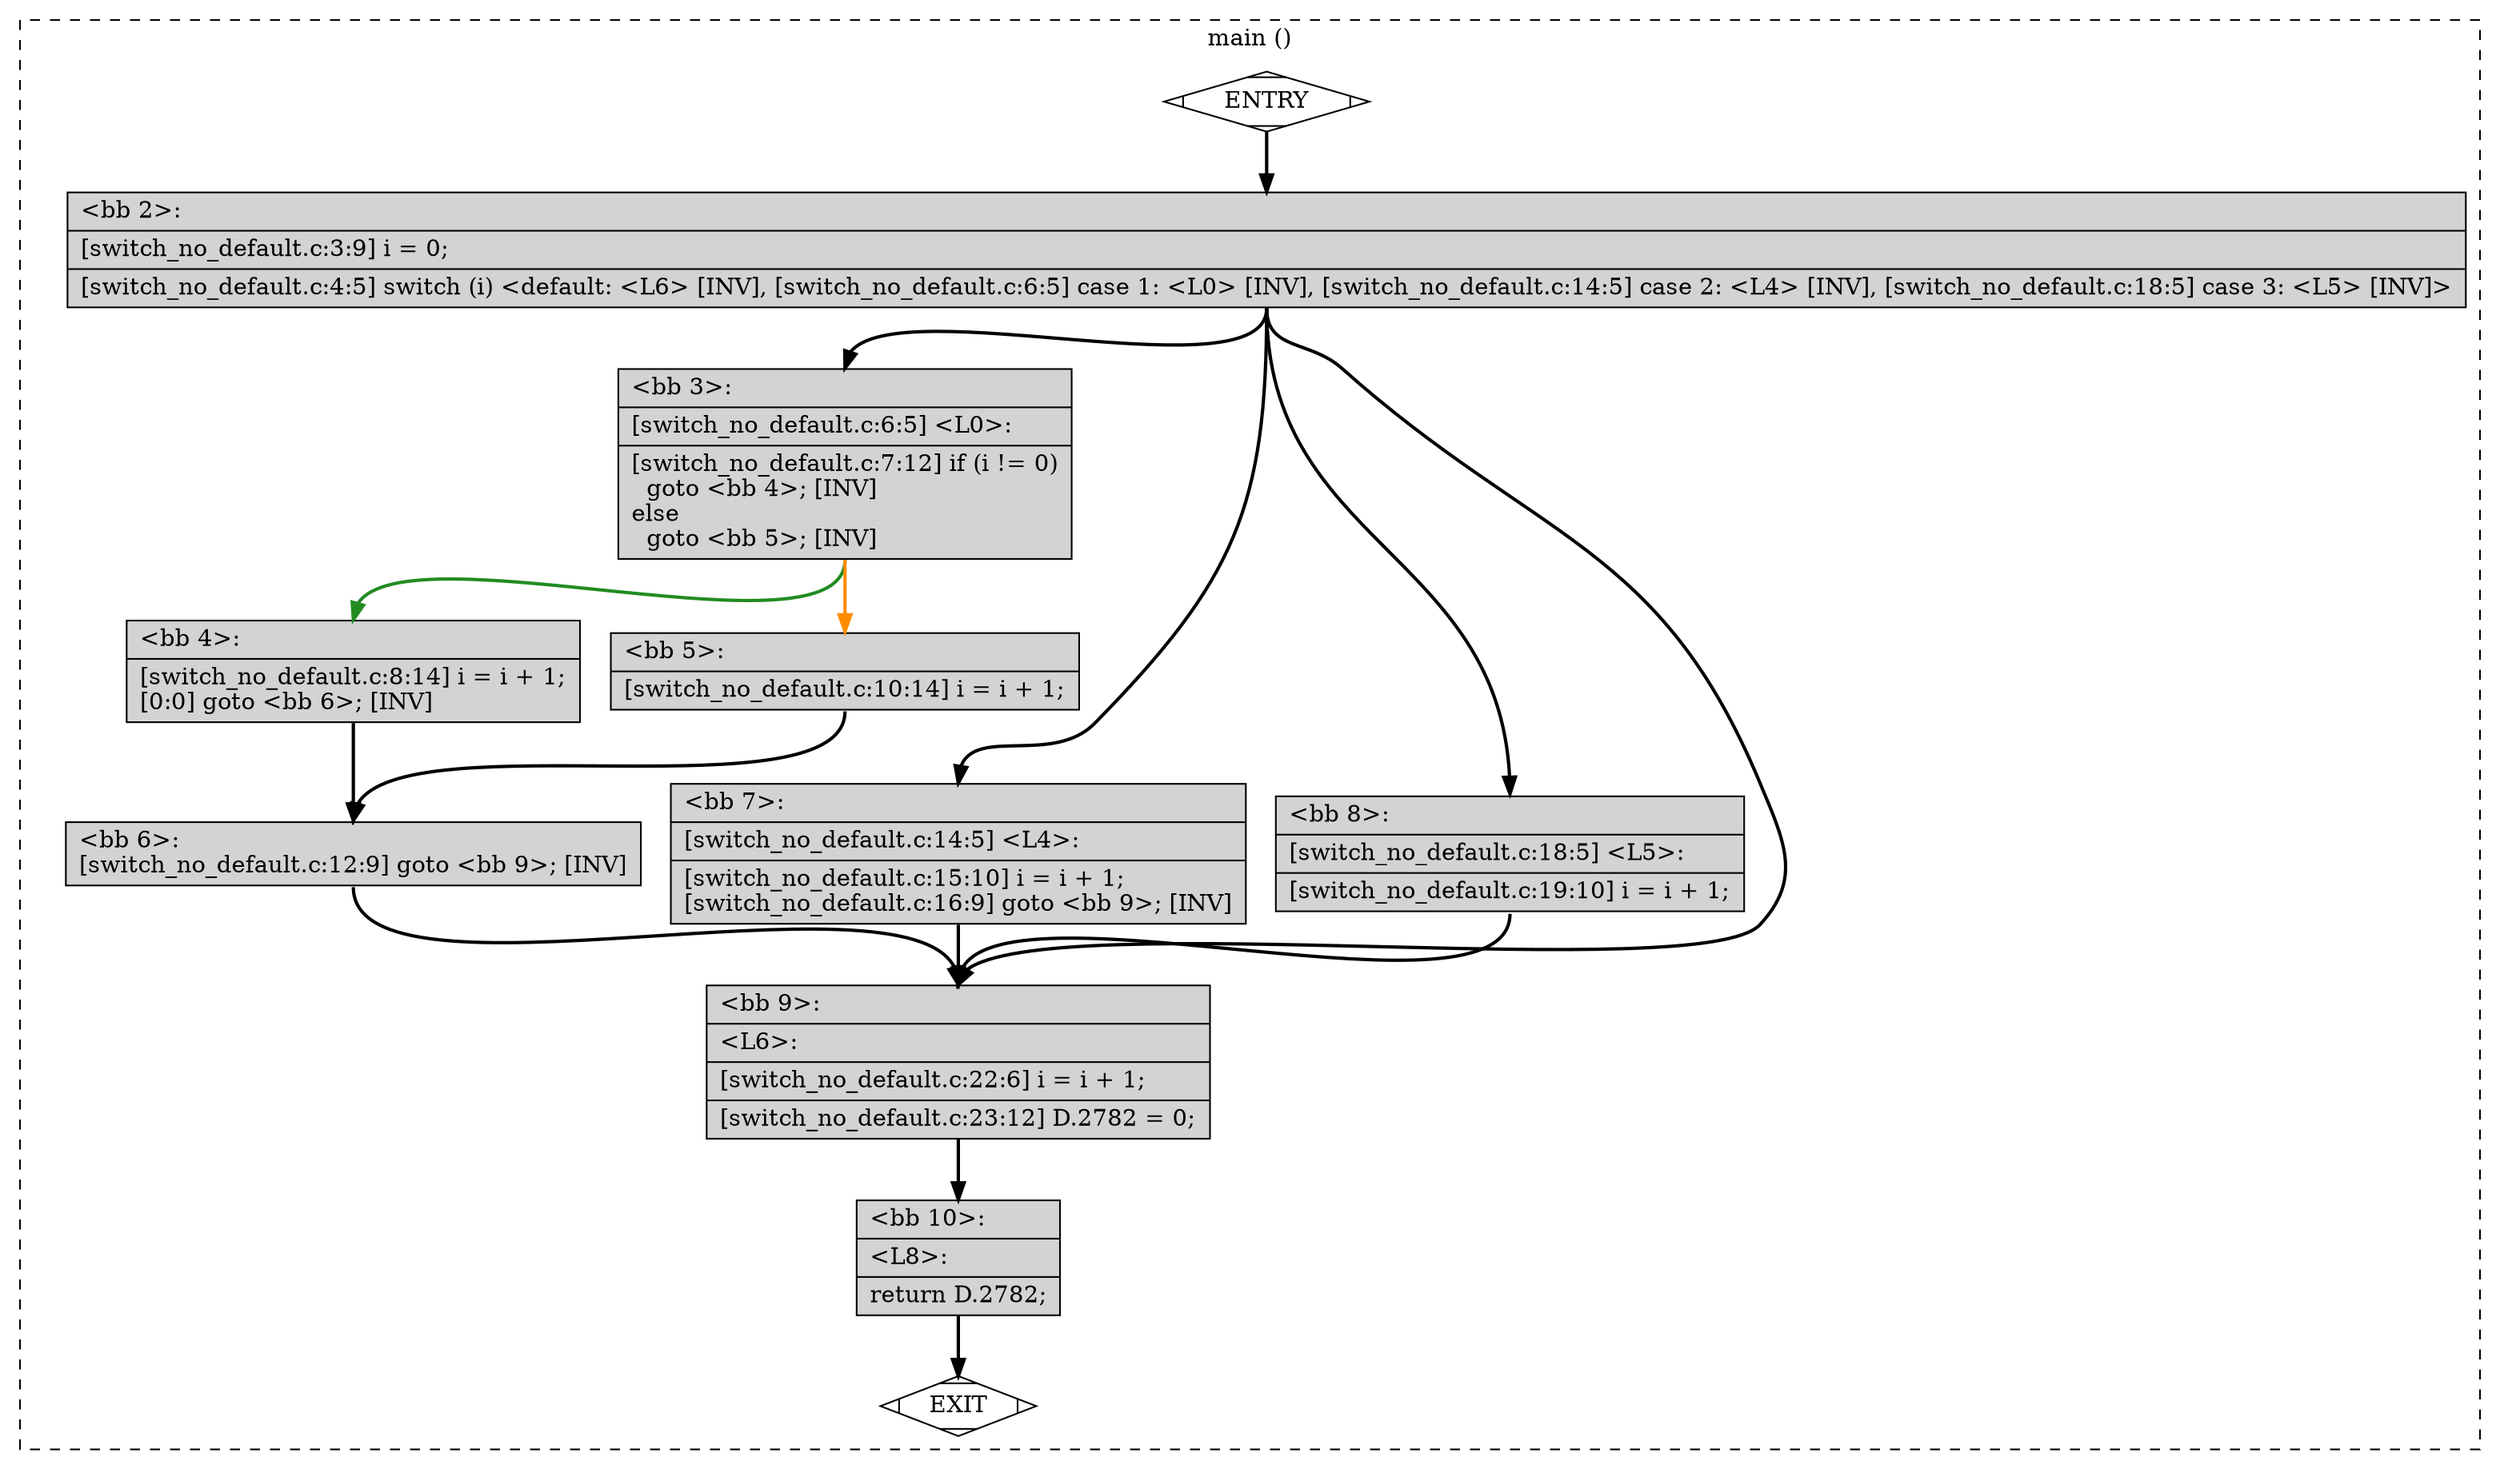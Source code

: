 digraph "a-switch_no_default.c.015t.cfg" {
overlap=false;
subgraph "cluster_main" {
	style="dashed";
	color="black";
	label="main ()";
	fn_0_basic_block_0 [shape=Mdiamond,style=filled,fillcolor=white,label="ENTRY"];

	fn_0_basic_block_1 [shape=Mdiamond,style=filled,fillcolor=white,label="EXIT"];

	fn_0_basic_block_2 [shape=record,style=filled,fillcolor=lightgrey,label="{\<bb\ 2\>:\l\
|[switch_no_default.c:3:9]\ i\ =\ 0;\l\
|[switch_no_default.c:4:5]\ switch\ (i)\ \<default:\ \<L6\>\ [INV],\ [switch_no_default.c:6:5]\ case\ 1:\ \<L0\>\ [INV],\ [switch_no_default.c:14:5]\ case\ 2:\ \<L4\>\ [INV],\ [switch_no_default.c:18:5]\ case\ 3:\ \<L5\>\ [INV]\>\l\
}"];

	fn_0_basic_block_3 [shape=record,style=filled,fillcolor=lightgrey,label="{\<bb\ 3\>:\l\
|[switch_no_default.c:6:5]\ \<L0\>:\l\
|[switch_no_default.c:7:12]\ if\ (i\ !=\ 0)\l\
\ \ goto\ \<bb\ 4\>;\ [INV]\l\
else\l\
\ \ goto\ \<bb\ 5\>;\ [INV]\l\
}"];

	fn_0_basic_block_4 [shape=record,style=filled,fillcolor=lightgrey,label="{\<bb\ 4\>:\l\
|[switch_no_default.c:8:14]\ i\ =\ i\ +\ 1;\l\
[0:0]\ goto\ \<bb\ 6\>;\ [INV]\l\
}"];

	fn_0_basic_block_5 [shape=record,style=filled,fillcolor=lightgrey,label="{\<bb\ 5\>:\l\
|[switch_no_default.c:10:14]\ i\ =\ i\ +\ 1;\l\
}"];

	fn_0_basic_block_6 [shape=record,style=filled,fillcolor=lightgrey,label="{\<bb\ 6\>:\l\
[switch_no_default.c:12:9]\ goto\ \<bb\ 9\>;\ [INV]\l\
}"];

	fn_0_basic_block_7 [shape=record,style=filled,fillcolor=lightgrey,label="{\<bb\ 7\>:\l\
|[switch_no_default.c:14:5]\ \<L4\>:\l\
|[switch_no_default.c:15:10]\ i\ =\ i\ +\ 1;\l\
[switch_no_default.c:16:9]\ goto\ \<bb\ 9\>;\ [INV]\l\
}"];

	fn_0_basic_block_8 [shape=record,style=filled,fillcolor=lightgrey,label="{\<bb\ 8\>:\l\
|[switch_no_default.c:18:5]\ \<L5\>:\l\
|[switch_no_default.c:19:10]\ i\ =\ i\ +\ 1;\l\
}"];

	fn_0_basic_block_9 [shape=record,style=filled,fillcolor=lightgrey,label="{\<bb\ 9\>:\l\
|\<L6\>:\l\
|[switch_no_default.c:22:6]\ i\ =\ i\ +\ 1;\l\
|[switch_no_default.c:23:12]\ D.2782\ =\ 0;\l\
}"];

	fn_0_basic_block_10 [shape=record,style=filled,fillcolor=lightgrey,label="{\<bb\ 10\>:\l\
|\<L8\>:\l\
|return\ D.2782;\l\
}"];

	fn_0_basic_block_0:s -> fn_0_basic_block_2:n [style="solid,bold",color=black,weight=100,constraint=true];
	fn_0_basic_block_2:s -> fn_0_basic_block_9:n [style="solid,bold",color=black,weight=10,constraint=true];
	fn_0_basic_block_2:s -> fn_0_basic_block_3:n [style="solid,bold",color=black,weight=10,constraint=true];
	fn_0_basic_block_2:s -> fn_0_basic_block_7:n [style="solid,bold",color=black,weight=10,constraint=true];
	fn_0_basic_block_2:s -> fn_0_basic_block_8:n [style="solid,bold",color=black,weight=10,constraint=true];
	fn_0_basic_block_3:s -> fn_0_basic_block_4:n [style="solid,bold",color=forestgreen,weight=10,constraint=true];
	fn_0_basic_block_3:s -> fn_0_basic_block_5:n [style="solid,bold",color=darkorange,weight=10,constraint=true];
	fn_0_basic_block_4:s -> fn_0_basic_block_6:n [style="solid,bold",color=black,weight=100,constraint=true];
	fn_0_basic_block_5:s -> fn_0_basic_block_6:n [style="solid,bold",color=black,weight=100,constraint=true];
	fn_0_basic_block_6:s -> fn_0_basic_block_9:n [style="solid,bold",color=black,weight=100,constraint=true];
	fn_0_basic_block_7:s -> fn_0_basic_block_9:n [style="solid,bold",color=black,weight=100,constraint=true];
	fn_0_basic_block_8:s -> fn_0_basic_block_9:n [style="solid,bold",color=black,weight=100,constraint=true];
	fn_0_basic_block_9:s -> fn_0_basic_block_10:n [style="solid,bold",color=black,weight=100,constraint=true];
	fn_0_basic_block_10:s -> fn_0_basic_block_1:n [style="solid,bold",color=black,weight=10,constraint=true];
	fn_0_basic_block_0:s -> fn_0_basic_block_1:n [style="invis",constraint=true];
}
}

